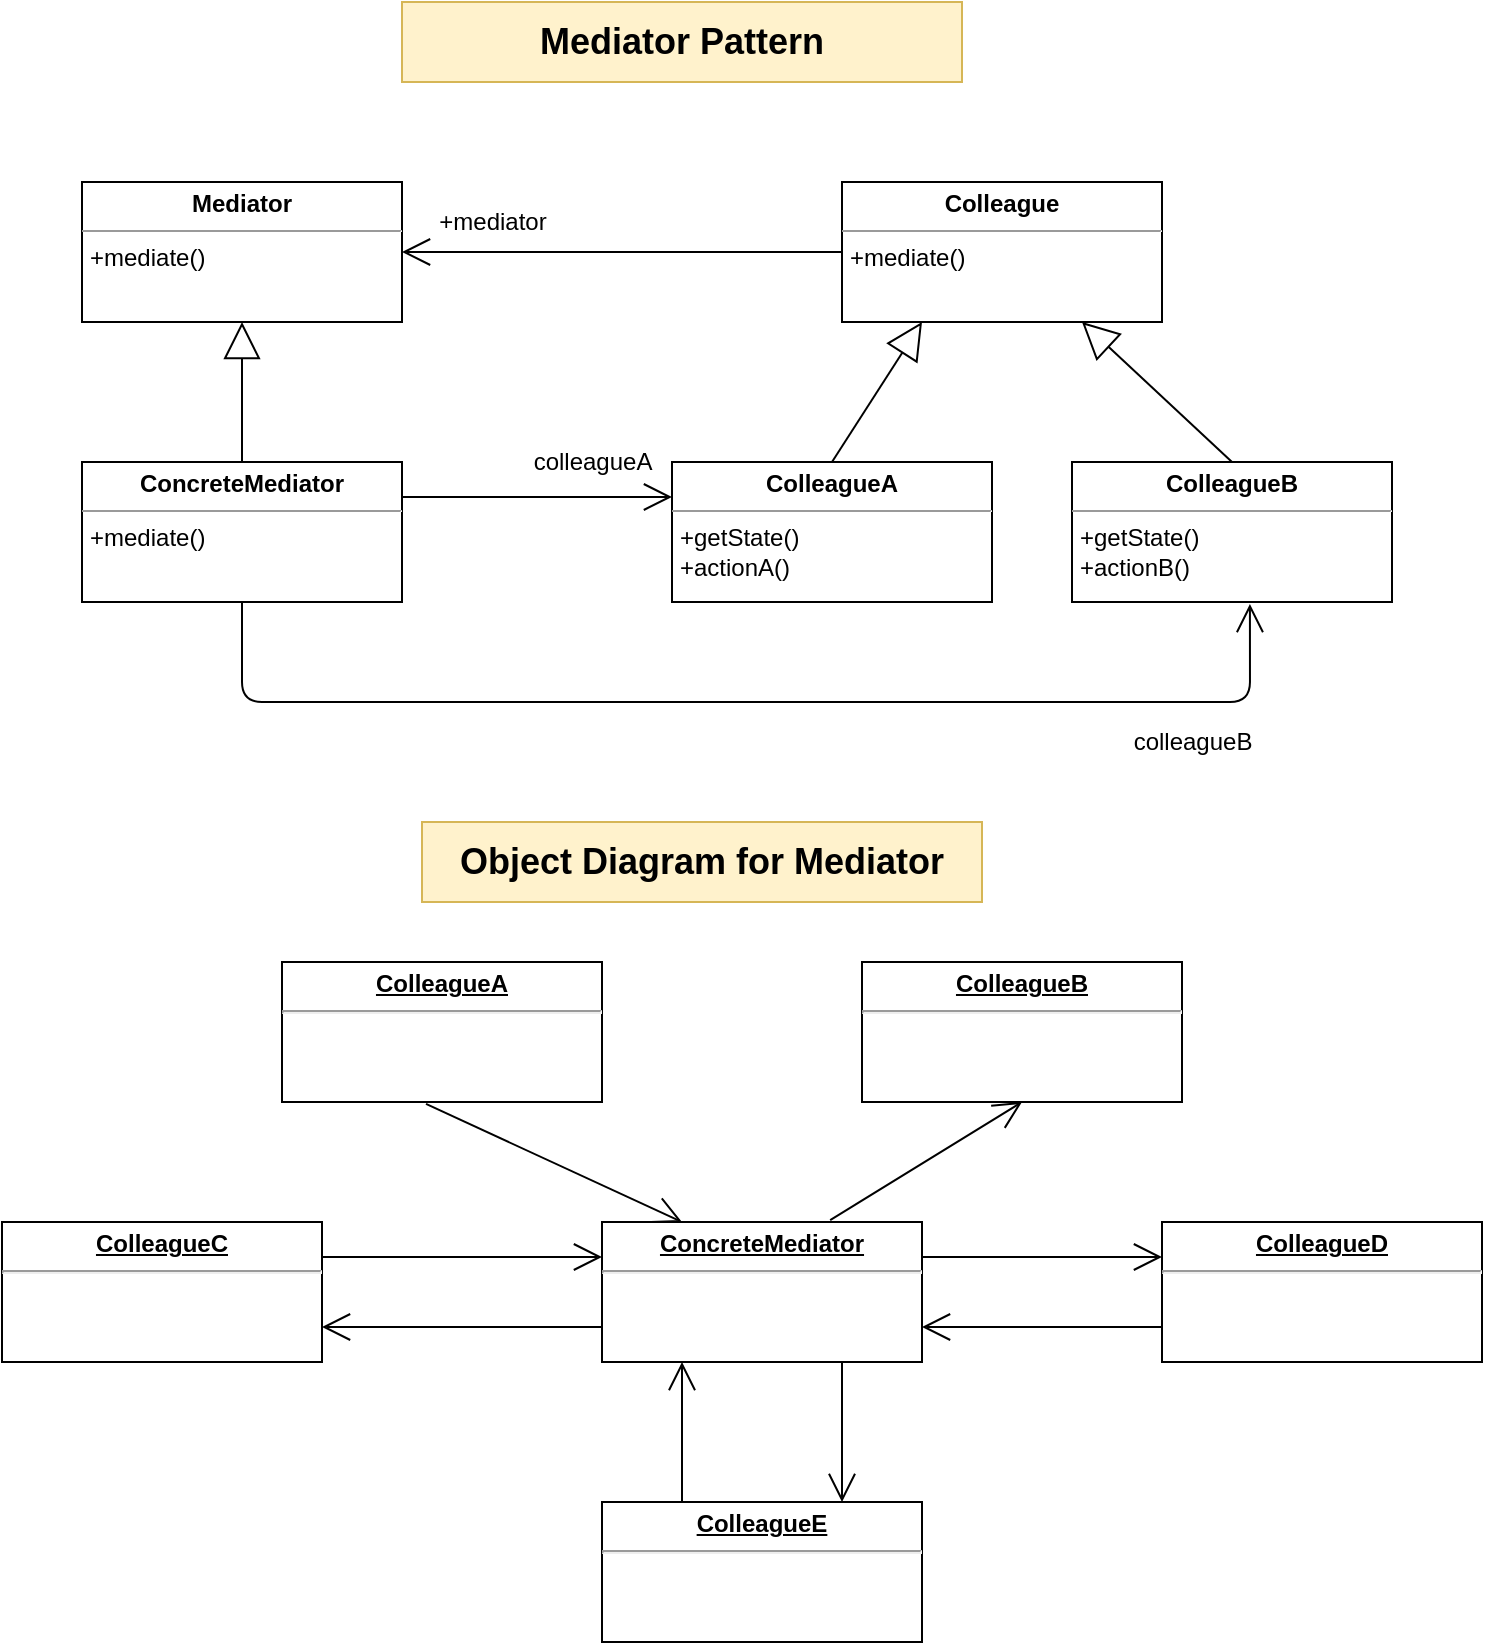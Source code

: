 <mxfile version="15.0.2" type="github">
  <diagram id="xZ_1AIJkeaZ1rtI2iKj8" name="Page-1">
    <mxGraphModel dx="1014" dy="904" grid="1" gridSize="10" guides="1" tooltips="1" connect="1" arrows="1" fold="1" page="1" pageScale="1" pageWidth="827" pageHeight="1169" math="0" shadow="0">
      <root>
        <mxCell id="0" />
        <mxCell id="1" parent="0" />
        <mxCell id="1PNxKG9cB4ipBtSQmLbZ-1" value="Mediator Pattern" style="text;html=1;strokeColor=#d6b656;fillColor=#fff2cc;align=center;verticalAlign=middle;whiteSpace=wrap;rounded=0;fontSize=18;fontStyle=1" vertex="1" parent="1">
          <mxGeometry x="280" y="50" width="280" height="40" as="geometry" />
        </mxCell>
        <mxCell id="1PNxKG9cB4ipBtSQmLbZ-2" value="&lt;p style=&quot;margin: 0px ; margin-top: 4px ; text-align: center&quot;&gt;&lt;b&gt;Mediator&lt;/b&gt;&lt;/p&gt;&lt;hr size=&quot;1&quot;&gt;&lt;p style=&quot;margin: 0px ; margin-left: 4px&quot;&gt;+mediate()&lt;/p&gt;" style="verticalAlign=top;align=left;overflow=fill;fontSize=12;fontFamily=Helvetica;html=1;" vertex="1" parent="1">
          <mxGeometry x="120" y="140" width="160" height="70" as="geometry" />
        </mxCell>
        <mxCell id="1PNxKG9cB4ipBtSQmLbZ-3" value="&lt;p style=&quot;margin: 0px ; margin-top: 4px ; text-align: center&quot;&gt;&lt;b&gt;ConcreteMediator&lt;/b&gt;&lt;/p&gt;&lt;hr size=&quot;1&quot;&gt;&lt;p style=&quot;margin: 0px ; margin-left: 4px&quot;&gt;+mediate()&lt;/p&gt;" style="verticalAlign=top;align=left;overflow=fill;fontSize=12;fontFamily=Helvetica;html=1;" vertex="1" parent="1">
          <mxGeometry x="120" y="280" width="160" height="70" as="geometry" />
        </mxCell>
        <mxCell id="1PNxKG9cB4ipBtSQmLbZ-4" value="" style="endArrow=block;endSize=16;endFill=0;html=1;elbow=vertical;rounded=0;entryX=0.5;entryY=1;entryDx=0;entryDy=0;exitX=0.5;exitY=0;exitDx=0;exitDy=0;" edge="1" parent="1" source="1PNxKG9cB4ipBtSQmLbZ-3" target="1PNxKG9cB4ipBtSQmLbZ-2">
          <mxGeometry width="160" relative="1" as="geometry">
            <mxPoint x="200" y="270" as="sourcePoint" />
            <mxPoint x="200" y="260" as="targetPoint" />
          </mxGeometry>
        </mxCell>
        <mxCell id="1PNxKG9cB4ipBtSQmLbZ-6" value="&lt;p style=&quot;margin: 0px ; margin-top: 4px ; text-align: center&quot;&gt;&lt;b&gt;Colleague&lt;/b&gt;&lt;/p&gt;&lt;hr size=&quot;1&quot;&gt;&lt;p style=&quot;margin: 0px ; margin-left: 4px&quot;&gt;+mediate()&lt;/p&gt;" style="verticalAlign=top;align=left;overflow=fill;fontSize=12;fontFamily=Helvetica;html=1;" vertex="1" parent="1">
          <mxGeometry x="500" y="140" width="160" height="70" as="geometry" />
        </mxCell>
        <mxCell id="1PNxKG9cB4ipBtSQmLbZ-7" value="&lt;p style=&quot;margin: 0px ; margin-top: 4px ; text-align: center&quot;&gt;&lt;b&gt;ColleagueA&lt;/b&gt;&lt;/p&gt;&lt;hr size=&quot;1&quot;&gt;&lt;p style=&quot;margin: 0px ; margin-left: 4px&quot;&gt;+getState()&lt;/p&gt;&lt;p style=&quot;margin: 0px ; margin-left: 4px&quot;&gt;+actionA()&lt;/p&gt;" style="verticalAlign=top;align=left;overflow=fill;fontSize=12;fontFamily=Helvetica;html=1;" vertex="1" parent="1">
          <mxGeometry x="415" y="280" width="160" height="70" as="geometry" />
        </mxCell>
        <mxCell id="1PNxKG9cB4ipBtSQmLbZ-8" value="&lt;p style=&quot;margin: 0px ; margin-top: 4px ; text-align: center&quot;&gt;&lt;b&gt;ColleagueB&lt;/b&gt;&lt;br&gt;&lt;/p&gt;&lt;hr size=&quot;1&quot;&gt;&lt;p style=&quot;margin: 0px 0px 0px 4px&quot;&gt;+getState()&lt;/p&gt;&lt;p style=&quot;margin: 0px 0px 0px 4px&quot;&gt;+actionB()&lt;/p&gt;" style="verticalAlign=top;align=left;overflow=fill;fontSize=12;fontFamily=Helvetica;html=1;" vertex="1" parent="1">
          <mxGeometry x="615" y="280" width="160" height="70" as="geometry" />
        </mxCell>
        <mxCell id="1PNxKG9cB4ipBtSQmLbZ-9" value="" style="endArrow=open;endFill=1;endSize=12;html=1;exitX=0;exitY=0.5;exitDx=0;exitDy=0;" edge="1" parent="1" source="1PNxKG9cB4ipBtSQmLbZ-6">
          <mxGeometry width="160" relative="1" as="geometry">
            <mxPoint x="414" y="210" as="sourcePoint" />
            <mxPoint x="280" y="175" as="targetPoint" />
          </mxGeometry>
        </mxCell>
        <mxCell id="1PNxKG9cB4ipBtSQmLbZ-10" value="+mediator" style="text;html=1;align=center;verticalAlign=middle;resizable=0;points=[];autosize=1;strokeColor=none;" vertex="1" parent="1">
          <mxGeometry x="290" y="150" width="70" height="20" as="geometry" />
        </mxCell>
        <mxCell id="1PNxKG9cB4ipBtSQmLbZ-11" value="" style="endArrow=block;endSize=16;endFill=0;html=1;elbow=vertical;rounded=0;entryX=0.25;entryY=1;entryDx=0;entryDy=0;exitX=0.5;exitY=0;exitDx=0;exitDy=0;" edge="1" parent="1" source="1PNxKG9cB4ipBtSQmLbZ-7" target="1PNxKG9cB4ipBtSQmLbZ-6">
          <mxGeometry width="160" relative="1" as="geometry">
            <mxPoint x="530" y="300" as="sourcePoint" />
            <mxPoint x="530" y="230" as="targetPoint" />
          </mxGeometry>
        </mxCell>
        <mxCell id="1PNxKG9cB4ipBtSQmLbZ-12" value="" style="endArrow=block;endSize=16;endFill=0;html=1;elbow=vertical;rounded=0;entryX=0.75;entryY=1;entryDx=0;entryDy=0;exitX=0.5;exitY=0;exitDx=0;exitDy=0;" edge="1" parent="1" source="1PNxKG9cB4ipBtSQmLbZ-8" target="1PNxKG9cB4ipBtSQmLbZ-6">
          <mxGeometry width="160" relative="1" as="geometry">
            <mxPoint x="505" y="290" as="sourcePoint" />
            <mxPoint x="550" y="220" as="targetPoint" />
          </mxGeometry>
        </mxCell>
        <mxCell id="1PNxKG9cB4ipBtSQmLbZ-13" value="" style="endArrow=open;endFill=1;endSize=12;html=1;exitX=1;exitY=0.25;exitDx=0;exitDy=0;entryX=0;entryY=0.25;entryDx=0;entryDy=0;" edge="1" parent="1" source="1PNxKG9cB4ipBtSQmLbZ-3" target="1PNxKG9cB4ipBtSQmLbZ-7">
          <mxGeometry width="160" relative="1" as="geometry">
            <mxPoint x="460" y="300" as="sourcePoint" />
            <mxPoint x="420" y="300" as="targetPoint" />
          </mxGeometry>
        </mxCell>
        <mxCell id="1PNxKG9cB4ipBtSQmLbZ-14" value="colleagueA" style="text;html=1;align=center;verticalAlign=middle;resizable=0;points=[];autosize=1;strokeColor=none;" vertex="1" parent="1">
          <mxGeometry x="340" y="270" width="70" height="20" as="geometry" />
        </mxCell>
        <mxCell id="1PNxKG9cB4ipBtSQmLbZ-15" value="" style="endArrow=open;endFill=1;endSize=12;html=1;exitX=0.5;exitY=1;exitDx=0;exitDy=0;entryX=0.556;entryY=1.014;entryDx=0;entryDy=0;entryPerimeter=0;" edge="1" parent="1" source="1PNxKG9cB4ipBtSQmLbZ-3" target="1PNxKG9cB4ipBtSQmLbZ-8">
          <mxGeometry width="160" relative="1" as="geometry">
            <mxPoint x="290" y="307.5" as="sourcePoint" />
            <mxPoint x="425" y="307.5" as="targetPoint" />
            <Array as="points">
              <mxPoint x="200" y="400" />
              <mxPoint x="704" y="400" />
            </Array>
          </mxGeometry>
        </mxCell>
        <mxCell id="1PNxKG9cB4ipBtSQmLbZ-16" value="colleagueB" style="text;html=1;align=center;verticalAlign=middle;resizable=0;points=[];autosize=1;strokeColor=none;" vertex="1" parent="1">
          <mxGeometry x="640" y="410" width="70" height="20" as="geometry" />
        </mxCell>
        <mxCell id="1PNxKG9cB4ipBtSQmLbZ-17" value="Object Diagram for Mediator" style="text;html=1;strokeColor=#d6b656;fillColor=#fff2cc;align=center;verticalAlign=middle;whiteSpace=wrap;rounded=0;fontSize=18;fontStyle=1" vertex="1" parent="1">
          <mxGeometry x="290" y="460" width="280" height="40" as="geometry" />
        </mxCell>
        <mxCell id="1PNxKG9cB4ipBtSQmLbZ-18" value="&lt;p style=&quot;margin: 0px ; margin-top: 4px ; text-align: center ; text-decoration: underline&quot;&gt;&lt;b&gt;ColleagueA&lt;/b&gt;&lt;/p&gt;&lt;hr&gt;&lt;p style=&quot;margin: 0px ; margin-left: 8px&quot;&gt;&lt;br&gt;&lt;/p&gt;" style="verticalAlign=top;align=left;overflow=fill;fontSize=12;fontFamily=Helvetica;html=1;" vertex="1" parent="1">
          <mxGeometry x="220" y="530" width="160" height="70" as="geometry" />
        </mxCell>
        <mxCell id="1PNxKG9cB4ipBtSQmLbZ-19" value="&lt;p style=&quot;margin: 0px ; margin-top: 4px ; text-align: center ; text-decoration: underline&quot;&gt;&lt;b&gt;ColleagueB&lt;/b&gt;&lt;/p&gt;&lt;hr&gt;&lt;p style=&quot;margin: 0px ; margin-left: 8px&quot;&gt;&lt;br&gt;&lt;/p&gt;" style="verticalAlign=top;align=left;overflow=fill;fontSize=12;fontFamily=Helvetica;html=1;" vertex="1" parent="1">
          <mxGeometry x="510" y="530" width="160" height="70" as="geometry" />
        </mxCell>
        <mxCell id="1PNxKG9cB4ipBtSQmLbZ-20" value="&lt;p style=&quot;margin: 0px ; margin-top: 4px ; text-align: center ; text-decoration: underline&quot;&gt;&lt;b&gt;ColleagueC&lt;/b&gt;&lt;/p&gt;&lt;hr&gt;&lt;p style=&quot;margin: 0px ; margin-left: 8px&quot;&gt;&lt;br&gt;&lt;/p&gt;" style="verticalAlign=top;align=left;overflow=fill;fontSize=12;fontFamily=Helvetica;html=1;" vertex="1" parent="1">
          <mxGeometry x="80" y="660" width="160" height="70" as="geometry" />
        </mxCell>
        <mxCell id="1PNxKG9cB4ipBtSQmLbZ-21" value="&lt;p style=&quot;margin: 0px ; margin-top: 4px ; text-align: center ; text-decoration: underline&quot;&gt;&lt;b&gt;ConcreteMediator&lt;/b&gt;&lt;/p&gt;&lt;hr&gt;&lt;p style=&quot;margin: 0px ; margin-left: 8px&quot;&gt;&lt;br&gt;&lt;/p&gt;" style="verticalAlign=top;align=left;overflow=fill;fontSize=12;fontFamily=Helvetica;html=1;" vertex="1" parent="1">
          <mxGeometry x="380" y="660" width="160" height="70" as="geometry" />
        </mxCell>
        <mxCell id="1PNxKG9cB4ipBtSQmLbZ-22" value="&lt;p style=&quot;margin: 0px ; margin-top: 4px ; text-align: center ; text-decoration: underline&quot;&gt;&lt;b&gt;ColleagueD&lt;/b&gt;&lt;/p&gt;&lt;hr&gt;&lt;p style=&quot;margin: 0px ; margin-left: 8px&quot;&gt;&lt;br&gt;&lt;/p&gt;" style="verticalAlign=top;align=left;overflow=fill;fontSize=12;fontFamily=Helvetica;html=1;" vertex="1" parent="1">
          <mxGeometry x="660" y="660" width="160" height="70" as="geometry" />
        </mxCell>
        <mxCell id="1PNxKG9cB4ipBtSQmLbZ-23" value="&lt;p style=&quot;margin: 0px ; margin-top: 4px ; text-align: center ; text-decoration: underline&quot;&gt;&lt;b&gt;ColleagueE&lt;/b&gt;&lt;/p&gt;&lt;hr&gt;&lt;p style=&quot;margin: 0px ; margin-left: 8px&quot;&gt;&lt;br&gt;&lt;/p&gt;" style="verticalAlign=top;align=left;overflow=fill;fontSize=12;fontFamily=Helvetica;html=1;" vertex="1" parent="1">
          <mxGeometry x="380" y="800" width="160" height="70" as="geometry" />
        </mxCell>
        <mxCell id="1PNxKG9cB4ipBtSQmLbZ-24" value="" style="endArrow=open;endFill=1;endSize=12;html=1;exitX=0.45;exitY=1.014;exitDx=0;exitDy=0;exitPerimeter=0;entryX=0.25;entryY=0;entryDx=0;entryDy=0;" edge="1" parent="1" source="1PNxKG9cB4ipBtSQmLbZ-18" target="1PNxKG9cB4ipBtSQmLbZ-21">
          <mxGeometry width="160" relative="1" as="geometry">
            <mxPoint x="-10" y="740" as="sourcePoint" />
            <mxPoint x="430" y="660" as="targetPoint" />
            <Array as="points" />
          </mxGeometry>
        </mxCell>
        <mxCell id="1PNxKG9cB4ipBtSQmLbZ-25" value="" style="endArrow=open;endFill=1;endSize=12;html=1;exitX=0.713;exitY=-0.014;exitDx=0;exitDy=0;exitPerimeter=0;entryX=0.5;entryY=1;entryDx=0;entryDy=0;" edge="1" parent="1" source="1PNxKG9cB4ipBtSQmLbZ-21" target="1PNxKG9cB4ipBtSQmLbZ-19">
          <mxGeometry width="160" relative="1" as="geometry">
            <mxPoint x="516" y="610.98" as="sourcePoint" />
            <mxPoint x="644" y="670" as="targetPoint" />
            <Array as="points" />
          </mxGeometry>
        </mxCell>
        <mxCell id="1PNxKG9cB4ipBtSQmLbZ-26" value="" style="endArrow=open;endFill=1;endSize=12;html=1;exitX=1;exitY=0.25;exitDx=0;exitDy=0;entryX=0;entryY=0.25;entryDx=0;entryDy=0;" edge="1" parent="1" source="1PNxKG9cB4ipBtSQmLbZ-21" target="1PNxKG9cB4ipBtSQmLbZ-22">
          <mxGeometry width="160" relative="1" as="geometry">
            <mxPoint x="504.08" y="669.02" as="sourcePoint" />
            <mxPoint x="600" y="610" as="targetPoint" />
            <Array as="points" />
          </mxGeometry>
        </mxCell>
        <mxCell id="1PNxKG9cB4ipBtSQmLbZ-27" value="" style="endArrow=open;endFill=1;endSize=12;html=1;exitX=0;exitY=0.75;exitDx=0;exitDy=0;entryX=1;entryY=0.75;entryDx=0;entryDy=0;" edge="1" parent="1" source="1PNxKG9cB4ipBtSQmLbZ-22" target="1PNxKG9cB4ipBtSQmLbZ-21">
          <mxGeometry width="160" relative="1" as="geometry">
            <mxPoint x="550" y="687.5" as="sourcePoint" />
            <mxPoint x="670" y="687.5" as="targetPoint" />
            <Array as="points" />
          </mxGeometry>
        </mxCell>
        <mxCell id="1PNxKG9cB4ipBtSQmLbZ-28" value="" style="endArrow=open;endFill=1;endSize=12;html=1;exitX=1;exitY=0.25;exitDx=0;exitDy=0;entryX=0;entryY=0.25;entryDx=0;entryDy=0;" edge="1" parent="1" source="1PNxKG9cB4ipBtSQmLbZ-20" target="1PNxKG9cB4ipBtSQmLbZ-21">
          <mxGeometry width="160" relative="1" as="geometry">
            <mxPoint x="250" y="677" as="sourcePoint" />
            <mxPoint x="370" y="677" as="targetPoint" />
            <Array as="points" />
          </mxGeometry>
        </mxCell>
        <mxCell id="1PNxKG9cB4ipBtSQmLbZ-29" value="" style="endArrow=open;endFill=1;endSize=12;html=1;exitX=0;exitY=0.75;exitDx=0;exitDy=0;entryX=1;entryY=0.75;entryDx=0;entryDy=0;" edge="1" parent="1" source="1PNxKG9cB4ipBtSQmLbZ-21" target="1PNxKG9cB4ipBtSQmLbZ-20">
          <mxGeometry width="160" relative="1" as="geometry">
            <mxPoint x="370" y="712" as="sourcePoint" />
            <mxPoint x="250" y="712" as="targetPoint" />
            <Array as="points" />
          </mxGeometry>
        </mxCell>
        <mxCell id="1PNxKG9cB4ipBtSQmLbZ-30" value="" style="endArrow=open;endFill=1;endSize=12;html=1;exitX=0.25;exitY=0;exitDx=0;exitDy=0;entryX=0.25;entryY=1;entryDx=0;entryDy=0;" edge="1" parent="1" source="1PNxKG9cB4ipBtSQmLbZ-23" target="1PNxKG9cB4ipBtSQmLbZ-21">
          <mxGeometry width="160" relative="1" as="geometry">
            <mxPoint x="344" y="730" as="sourcePoint" />
            <mxPoint x="390" y="750" as="targetPoint" />
            <Array as="points" />
          </mxGeometry>
        </mxCell>
        <mxCell id="1PNxKG9cB4ipBtSQmLbZ-31" value="" style="endArrow=open;endFill=1;endSize=12;html=1;exitX=0.75;exitY=1;exitDx=0;exitDy=0;entryX=0.75;entryY=0;entryDx=0;entryDy=0;" edge="1" parent="1" source="1PNxKG9cB4ipBtSQmLbZ-21" target="1PNxKG9cB4ipBtSQmLbZ-23">
          <mxGeometry width="160" relative="1" as="geometry">
            <mxPoint x="484" y="765" as="sourcePoint" />
            <mxPoint x="344" y="765" as="targetPoint" />
            <Array as="points" />
          </mxGeometry>
        </mxCell>
      </root>
    </mxGraphModel>
  </diagram>
</mxfile>
